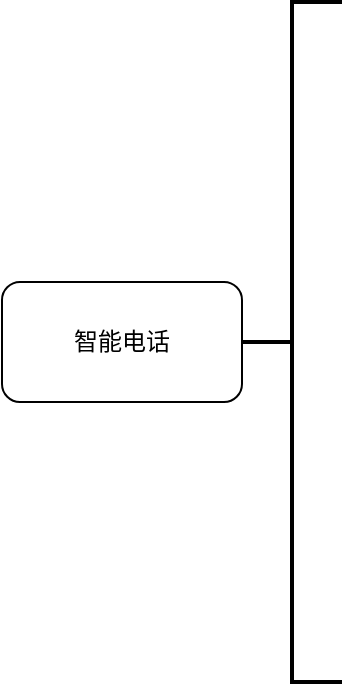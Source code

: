 <mxfile version="22.0.7" type="github">
  <diagram name="第 1 页" id="yayIas5Ccat3wBkKV7QJ">
    <mxGraphModel dx="1034" dy="432" grid="1" gridSize="10" guides="1" tooltips="1" connect="1" arrows="1" fold="1" page="1" pageScale="1" pageWidth="827" pageHeight="1169" math="0" shadow="0">
      <root>
        <mxCell id="0" />
        <mxCell id="1" parent="0" />
        <mxCell id="90YdUAzLb2wsjgZhNj6_-1" value="智能电话" style="rounded=1;whiteSpace=wrap;html=1;" vertex="1" parent="1">
          <mxGeometry x="100" y="180" width="120" height="60" as="geometry" />
        </mxCell>
        <mxCell id="90YdUAzLb2wsjgZhNj6_-2" value="" style="strokeWidth=2;html=1;shape=mxgraph.flowchart.annotation_2;align=left;labelPosition=right;pointerEvents=1;" vertex="1" parent="1">
          <mxGeometry x="220" y="40" width="50" height="340" as="geometry" />
        </mxCell>
      </root>
    </mxGraphModel>
  </diagram>
</mxfile>
